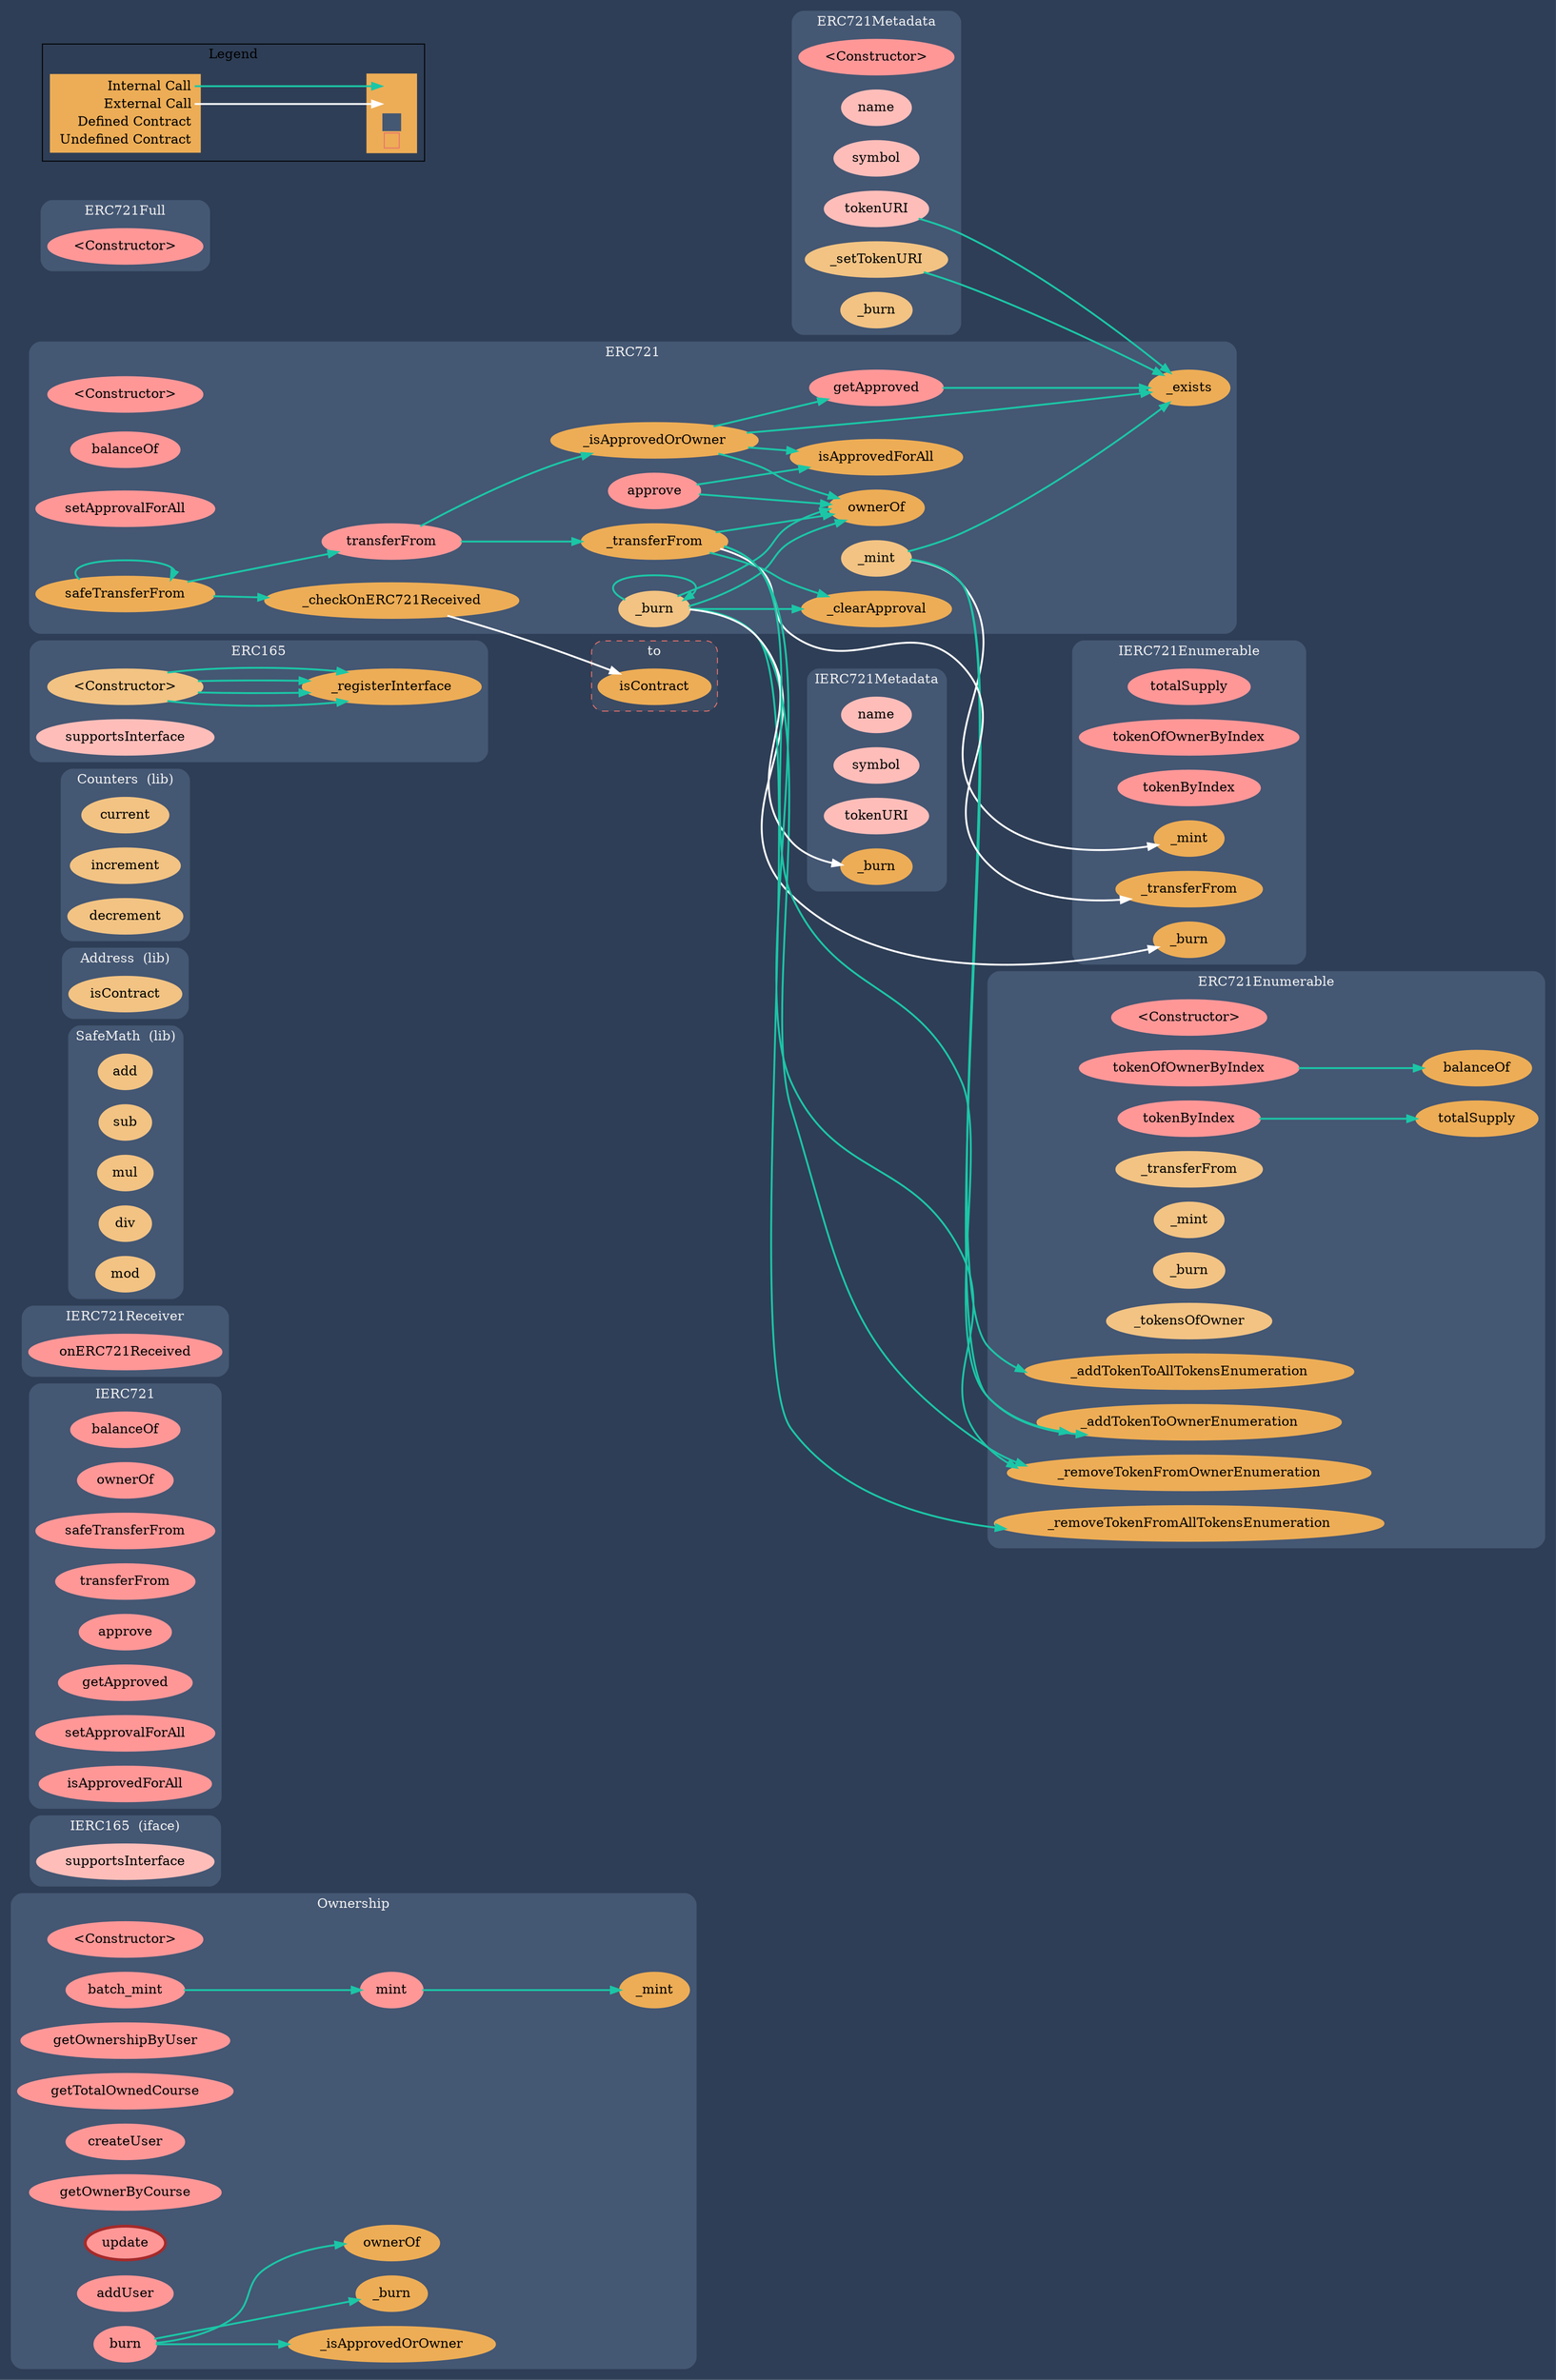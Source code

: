 digraph G {
  graph [ ratio = "auto", page = "100", compound =true, bgcolor = "#2e3e56" ];
  node [ style = "filled", fillcolor = "#edad56", color = "#edad56", penwidth =3 ];
  edge [ color = "#fcfcfc", penwidth =2, fontname = "helvetica Neue Ultra Light" ];
subgraph "clusterOwnership" {
  graph [ label = "Ownership", color = "#445773", fontcolor = "#f0f0f0", style = "rounded", bgcolor = "#445773" ];
  "Ownership.<Constructor>" [ label = "<Constructor>", color = "#FF9797", fillcolor = "#FF9797" ];
  "Ownership.mint" [ label = "mint", color = "#FF9797", fillcolor = "#FF9797" ];
  "Ownership.batch_mint" [ label = "batch_mint", color = "#FF9797", fillcolor = "#FF9797" ];
  "Ownership.getOwnershipByUser" [ label = "getOwnershipByUser", color = "#FF9797", fillcolor = "#FF9797" ];
  "Ownership.getTotalOwnedCourse" [ label = "getTotalOwnedCourse", color = "#FF9797", fillcolor = "#FF9797" ];
  "Ownership.createUser" [ label = "createUser", color = "#FF9797", fillcolor = "#FF9797" ];
  "Ownership.getOwnerByCourse" [ label = "getOwnerByCourse", color = "#FF9797", fillcolor = "#FF9797" ];
  "Ownership.update" [ label = "update", color = "brown", fillcolor = "#FF9797" ];
  "Ownership.addUser" [ label = "addUser", color = "#FF9797", fillcolor = "#FF9797" ];
  "Ownership.burn" [ label = "burn", color = "#FF9797", fillcolor = "#FF9797" ];
  "Ownership._mint" [ label = "_mint" ];
  "Ownership._isApprovedOrOwner" [ label = "_isApprovedOrOwner" ];
  "Ownership._burn" [ label = "_burn" ];
  "Ownership.ownerOf" [ label = "ownerOf" ];
}

subgraph "clusterIERC165" {
  graph [ label = "IERC165  (iface)", color = "#445773", fontcolor = "#f0f0f0", style = "rounded", bgcolor = "#445773" ];
  "IERC165.supportsInterface" [ label = "supportsInterface", color = "#ffbdb9", fillcolor = "#ffbdb9" ];
}

subgraph "clusterIERC721" {
  graph [ label = "IERC721", color = "#445773", fontcolor = "#f0f0f0", style = "rounded", bgcolor = "#445773" ];
  "IERC721.balanceOf" [ label = "balanceOf", color = "#FF9797", fillcolor = "#FF9797" ];
  "IERC721.ownerOf" [ label = "ownerOf", color = "#FF9797", fillcolor = "#FF9797" ];
  "IERC721.safeTransferFrom" [ label = "safeTransferFrom", color = "#FF9797", fillcolor = "#FF9797" ];
  "IERC721.transferFrom" [ label = "transferFrom", color = "#FF9797", fillcolor = "#FF9797" ];
  "IERC721.approve" [ label = "approve", color = "#FF9797", fillcolor = "#FF9797" ];
  "IERC721.getApproved" [ label = "getApproved", color = "#FF9797", fillcolor = "#FF9797" ];
  "IERC721.setApprovalForAll" [ label = "setApprovalForAll", color = "#FF9797", fillcolor = "#FF9797" ];
  "IERC721.isApprovedForAll" [ label = "isApprovedForAll", color = "#FF9797", fillcolor = "#FF9797" ];
}

subgraph "clusterIERC721Receiver" {
  graph [ label = "IERC721Receiver", color = "#445773", fontcolor = "#f0f0f0", style = "rounded", bgcolor = "#445773" ];
  "IERC721Receiver.onERC721Received" [ label = "onERC721Received", color = "#FF9797", fillcolor = "#FF9797" ];
}

subgraph "clusterSafeMath" {
  graph [ label = "SafeMath  (lib)", color = "#445773", fontcolor = "#f0f0f0", style = "rounded", bgcolor = "#445773" ];
  "SafeMath.add" [ label = "add", color = "#f2c383", fillcolor = "#f2c383" ];
  "SafeMath.sub" [ label = "sub", color = "#f2c383", fillcolor = "#f2c383" ];
  "SafeMath.mul" [ label = "mul", color = "#f2c383", fillcolor = "#f2c383" ];
  "SafeMath.div" [ label = "div", color = "#f2c383", fillcolor = "#f2c383" ];
  "SafeMath.mod" [ label = "mod", color = "#f2c383", fillcolor = "#f2c383" ];
}

subgraph "clusterAddress" {
  graph [ label = "Address  (lib)", color = "#445773", fontcolor = "#f0f0f0", style = "rounded", bgcolor = "#445773" ];
  "Address.isContract" [ label = "isContract", color = "#f2c383", fillcolor = "#f2c383" ];
}

subgraph "clusterCounters" {
  graph [ label = "Counters  (lib)", color = "#445773", fontcolor = "#f0f0f0", style = "rounded", bgcolor = "#445773" ];
  "Counters.current" [ label = "current", color = "#f2c383", fillcolor = "#f2c383" ];
  "Counters.increment" [ label = "increment", color = "#f2c383", fillcolor = "#f2c383" ];
  "Counters.decrement" [ label = "decrement", color = "#f2c383", fillcolor = "#f2c383" ];
}

subgraph "clusterERC165" {
  graph [ label = "ERC165", color = "#445773", fontcolor = "#f0f0f0", style = "rounded", bgcolor = "#445773" ];
  "ERC165.<Constructor>" [ label = "<Constructor>", color = "#f2c383", fillcolor = "#f2c383" ];
  "ERC165.supportsInterface" [ label = "supportsInterface", color = "#ffbdb9", fillcolor = "#ffbdb9" ];
  "ERC165._registerInterface" [ label = "_registerInterface" ];
}

subgraph "clusterERC721" {
  graph [ label = "ERC721", color = "#445773", fontcolor = "#f0f0f0", style = "rounded", bgcolor = "#445773" ];
  "ERC721.<Constructor>" [ label = "<Constructor>", color = "#FF9797", fillcolor = "#FF9797" ];
  "ERC721.balanceOf" [ label = "balanceOf", color = "#FF9797", fillcolor = "#FF9797" ];
  "ERC721.ownerOf" [ label = "ownerOf" ];
  "ERC721.approve" [ label = "approve", color = "#FF9797", fillcolor = "#FF9797" ];
  "ERC721.getApproved" [ label = "getApproved", color = "#FF9797", fillcolor = "#FF9797" ];
  "ERC721.setApprovalForAll" [ label = "setApprovalForAll", color = "#FF9797", fillcolor = "#FF9797" ];
  "ERC721.isApprovedForAll" [ label = "isApprovedForAll" ];
  "ERC721.transferFrom" [ label = "transferFrom", color = "#FF9797", fillcolor = "#FF9797" ];
  "ERC721.safeTransferFrom" [ label = "safeTransferFrom" ];
  "ERC721._exists" [ label = "_exists" ];
  "ERC721._isApprovedOrOwner" [ label = "_isApprovedOrOwner" ];
  "ERC721._mint" [ label = "_mint", color = "#f2c383", fillcolor = "#f2c383" ];
  "ERC721._burn" [ label = "_burn", color = "#f2c383", fillcolor = "#f2c383" ];
  "ERC721._transferFrom" [ label = "_transferFrom" ];
  "ERC721._checkOnERC721Received" [ label = "_checkOnERC721Received" ];
  "ERC721._clearApproval" [ label = "_clearApproval" ];
}

subgraph "clusterIERC721Enumerable" {
  graph [ label = "IERC721Enumerable", color = "#445773", fontcolor = "#f0f0f0", style = "rounded", bgcolor = "#445773" ];
  "IERC721Enumerable.totalSupply" [ label = "totalSupply", color = "#FF9797", fillcolor = "#FF9797" ];
  "IERC721Enumerable.tokenOfOwnerByIndex" [ label = "tokenOfOwnerByIndex", color = "#FF9797", fillcolor = "#FF9797" ];
  "IERC721Enumerable.tokenByIndex" [ label = "tokenByIndex", color = "#FF9797", fillcolor = "#FF9797" ];
  "IERC721Enumerable._transferFrom" [ label = "_transferFrom" ];
  "IERC721Enumerable._mint" [ label = "_mint" ];
  "IERC721Enumerable._burn" [ label = "_burn" ];
}

subgraph "clusterERC721Enumerable" {
  graph [ label = "ERC721Enumerable", color = "#445773", fontcolor = "#f0f0f0", style = "rounded", bgcolor = "#445773" ];
  "ERC721Enumerable.<Constructor>" [ label = "<Constructor>", color = "#FF9797", fillcolor = "#FF9797" ];
  "ERC721Enumerable.tokenOfOwnerByIndex" [ label = "tokenOfOwnerByIndex", color = "#FF9797", fillcolor = "#FF9797" ];
  "ERC721Enumerable.totalSupply" [ label = "totalSupply" ];
  "ERC721Enumerable.tokenByIndex" [ label = "tokenByIndex", color = "#FF9797", fillcolor = "#FF9797" ];
  "ERC721Enumerable._transferFrom" [ label = "_transferFrom", color = "#f2c383", fillcolor = "#f2c383" ];
  "ERC721Enumerable._mint" [ label = "_mint", color = "#f2c383", fillcolor = "#f2c383" ];
  "ERC721Enumerable._burn" [ label = "_burn", color = "#f2c383", fillcolor = "#f2c383" ];
  "ERC721Enumerable._tokensOfOwner" [ label = "_tokensOfOwner", color = "#f2c383", fillcolor = "#f2c383" ];
  "ERC721Enumerable._addTokenToOwnerEnumeration" [ label = "_addTokenToOwnerEnumeration" ];
  "ERC721Enumerable._addTokenToAllTokensEnumeration" [ label = "_addTokenToAllTokensEnumeration" ];
  "ERC721Enumerable._removeTokenFromOwnerEnumeration" [ label = "_removeTokenFromOwnerEnumeration" ];
  "ERC721Enumerable._removeTokenFromAllTokensEnumeration" [ label = "_removeTokenFromAllTokensEnumeration" ];
  "ERC721Enumerable.balanceOf" [ label = "balanceOf" ];
}

subgraph "clusterIERC721Metadata" {
  graph [ label = "IERC721Metadata", color = "#445773", fontcolor = "#f0f0f0", style = "rounded", bgcolor = "#445773" ];
  "IERC721Metadata.name" [ label = "name", color = "#ffbdb9", fillcolor = "#ffbdb9" ];
  "IERC721Metadata.symbol" [ label = "symbol", color = "#ffbdb9", fillcolor = "#ffbdb9" ];
  "IERC721Metadata.tokenURI" [ label = "tokenURI", color = "#ffbdb9", fillcolor = "#ffbdb9" ];
  "IERC721Metadata._burn" [ label = "_burn" ];
}

subgraph "clusterERC721Metadata" {
  graph [ label = "ERC721Metadata", color = "#445773", fontcolor = "#f0f0f0", style = "rounded", bgcolor = "#445773" ];
  "ERC721Metadata.<Constructor>" [ label = "<Constructor>", color = "#FF9797", fillcolor = "#FF9797" ];
  "ERC721Metadata.name" [ label = "name", color = "#ffbdb9", fillcolor = "#ffbdb9" ];
  "ERC721Metadata.symbol" [ label = "symbol", color = "#ffbdb9", fillcolor = "#ffbdb9" ];
  "ERC721Metadata.tokenURI" [ label = "tokenURI", color = "#ffbdb9", fillcolor = "#ffbdb9" ];
  "ERC721Metadata._setTokenURI" [ label = "_setTokenURI", color = "#f2c383", fillcolor = "#f2c383" ];
  "ERC721Metadata._burn" [ label = "_burn", color = "#f2c383", fillcolor = "#f2c383" ];
}

subgraph "clusterERC721Full" {
  graph [ label = "ERC721Full", color = "#445773", fontcolor = "#f0f0f0", style = "rounded", bgcolor = "#445773" ];
  "ERC721Full.<Constructor>" [ label = "<Constructor>", color = "#FF9797", fillcolor = "#FF9797" ];
}

subgraph "clusterto" {
  graph [ label = "to", color = "#e8726d", fontcolor = "#f0f0f0", style = "rounded,dashed", bgcolor = "#3b4b63" ];
  "to.isContract" [ label = "isContract" ];
}

  "Ownership.mint";
  "Ownership._mint";
  "Ownership.batch_mint";
  "Ownership.burn";
  "Ownership._isApprovedOrOwner";
  "Ownership._burn";
  "Ownership.ownerOf";
  "ERC165.<Constructor>";
  "ERC165._registerInterface";
  "ERC721.approve";
  "ERC721.ownerOf";
  "ERC721.isApprovedForAll";
  "ERC721.getApproved";
  "ERC721._exists";
  "ERC721.transferFrom";
  "ERC721._isApprovedOrOwner";
  "ERC721._transferFrom";
  "ERC721.safeTransferFrom";
  "ERC721._checkOnERC721Received";
  "ERC721._mint";
  "ERC721._burn";
  "ERC721._clearApproval";
  "to.isContract";
  "ERC721Enumerable.tokenOfOwnerByIndex";
  "ERC721Enumerable.balanceOf";
  "ERC721Enumerable.tokenByIndex";
  "ERC721Enumerable.totalSupply";
  "IERC721Enumerable._transferFrom";
  "ERC721Enumerable._removeTokenFromOwnerEnumeration";
  "ERC721Enumerable._addTokenToOwnerEnumeration";
  "IERC721Enumerable._mint";
  "ERC721Enumerable._addTokenToAllTokensEnumeration";
  "IERC721Enumerable._burn";
  "ERC721Enumerable._removeTokenFromAllTokensEnumeration";
  "ERC721Metadata.tokenURI";
  "ERC721Metadata._setTokenURI";
  "IERC721Metadata._burn";
  "Ownership.mint" -> "Ownership._mint" [ color = "#1bc6a6" ];
  "Ownership.batch_mint" -> "Ownership.mint" [ color = "#1bc6a6" ];
  "Ownership.burn" -> "Ownership._isApprovedOrOwner" [ color = "#1bc6a6" ];
  "Ownership.burn" -> "Ownership._burn" [ color = "#1bc6a6" ];
  "Ownership.burn" -> "Ownership.ownerOf" [ color = "#1bc6a6" ];
  "ERC165.<Constructor>" -> "ERC165._registerInterface" [ color = "#1bc6a6" ];
  "ERC165.<Constructor>" -> "ERC165._registerInterface" [ color = "#1bc6a6" ];
  "ERC721.approve" -> "ERC721.ownerOf" [ color = "#1bc6a6" ];
  "ERC721.approve" -> "ERC721.isApprovedForAll" [ color = "#1bc6a6" ];
  "ERC721.getApproved" -> "ERC721._exists" [ color = "#1bc6a6" ];
  "ERC721.transferFrom" -> "ERC721._isApprovedOrOwner" [ color = "#1bc6a6" ];
  "ERC721.transferFrom" -> "ERC721._transferFrom" [ color = "#1bc6a6" ];
  "ERC721.safeTransferFrom" -> "ERC721.safeTransferFrom" [ color = "#1bc6a6" ];
  "ERC721.safeTransferFrom" -> "ERC721.transferFrom" [ color = "#1bc6a6" ];
  "ERC721.safeTransferFrom" -> "ERC721._checkOnERC721Received" [ color = "#1bc6a6" ];
  "ERC721._isApprovedOrOwner" -> "ERC721._exists" [ color = "#1bc6a6" ];
  "ERC721._isApprovedOrOwner" -> "ERC721.ownerOf" [ color = "#1bc6a6" ];
  "ERC721._isApprovedOrOwner" -> "ERC721.getApproved" [ color = "#1bc6a6" ];
  "ERC721._isApprovedOrOwner" -> "ERC721.isApprovedForAll" [ color = "#1bc6a6" ];
  "ERC721._mint" -> "ERC721._exists" [ color = "#1bc6a6" ];
  "ERC721._burn" -> "ERC721.ownerOf" [ color = "#1bc6a6" ];
  "ERC721._burn" -> "ERC721._clearApproval" [ color = "#1bc6a6" ];
  "ERC721._burn" -> "ERC721._burn" [ color = "#1bc6a6" ];
  "ERC721._burn" -> "ERC721.ownerOf" [ color = "#1bc6a6" ];
  "ERC721._transferFrom" -> "ERC721.ownerOf" [ color = "#1bc6a6" ];
  "ERC721._transferFrom" -> "ERC721._clearApproval" [ color = "#1bc6a6" ];
  "ERC721._checkOnERC721Received" -> "to.isContract" [ color = "white" ];
  "ERC165.<Constructor>" -> "ERC165._registerInterface" [ color = "#1bc6a6" ];
  "ERC721Enumerable.tokenOfOwnerByIndex" -> "ERC721Enumerable.balanceOf" [ color = "#1bc6a6" ];
  "ERC721Enumerable.tokenByIndex" -> "ERC721Enumerable.totalSupply" [ color = "#1bc6a6" ];
  "ERC721._transferFrom" -> "IERC721Enumerable._transferFrom" [ color = "white" ];
  "ERC721._transferFrom" -> "ERC721Enumerable._removeTokenFromOwnerEnumeration" [ color = "#1bc6a6" ];
  "ERC721._transferFrom" -> "ERC721Enumerable._addTokenToOwnerEnumeration" [ color = "#1bc6a6" ];
  "ERC721._mint" -> "IERC721Enumerable._mint" [ color = "white" ];
  "ERC721._mint" -> "ERC721Enumerable._addTokenToOwnerEnumeration" [ color = "#1bc6a6" ];
  "ERC721._mint" -> "ERC721Enumerable._addTokenToAllTokensEnumeration" [ color = "#1bc6a6" ];
  "ERC721._burn" -> "IERC721Enumerable._burn" [ color = "white" ];
  "ERC721._burn" -> "ERC721Enumerable._removeTokenFromOwnerEnumeration" [ color = "#1bc6a6" ];
  "ERC721._burn" -> "ERC721Enumerable._removeTokenFromAllTokensEnumeration" [ color = "#1bc6a6" ];
  "ERC165.<Constructor>" -> "ERC165._registerInterface" [ color = "#1bc6a6" ];
  "ERC721Metadata.tokenURI" -> "ERC721._exists" [ color = "#1bc6a6" ];
  "ERC721Metadata._setTokenURI" -> "ERC721._exists" [ color = "#1bc6a6" ];
  "ERC721._burn" -> "IERC721Metadata._burn" [ color = "white" ];


rankdir=LR
node [shape=plaintext]
subgraph cluster_01 { 
label = "Legend";
key [label=<<table border="0" cellpadding="2" cellspacing="0" cellborder="0">
  <tr><td align="right" port="i1">Internal Call</td></tr>
  <tr><td align="right" port="i2">External Call</td></tr>
  <tr><td align="right" port="i3">Defined Contract</td></tr>
  <tr><td align="right" port="i4">Undefined Contract</td></tr>
  </table>>]
key2 [label=<<table border="0" cellpadding="2" cellspacing="0" cellborder="0">
  <tr><td port="i1">&nbsp;&nbsp;&nbsp;</td></tr>
  <tr><td port="i2">&nbsp;&nbsp;&nbsp;</td></tr>
  <tr><td port="i3" bgcolor="#445773">&nbsp;&nbsp;&nbsp;</td></tr>
  <tr><td port="i4">
    <table border="1" cellborder="0" cellspacing="0" cellpadding="7" color="#e8726d">
      <tr>
       <td></td>
      </tr>
     </table>
  </td></tr>
  </table>>]
key:i1:e -> key2:i1:w [color="#1bc6a6"]
key:i2:e -> key2:i2:w [color="white"]
}
}
